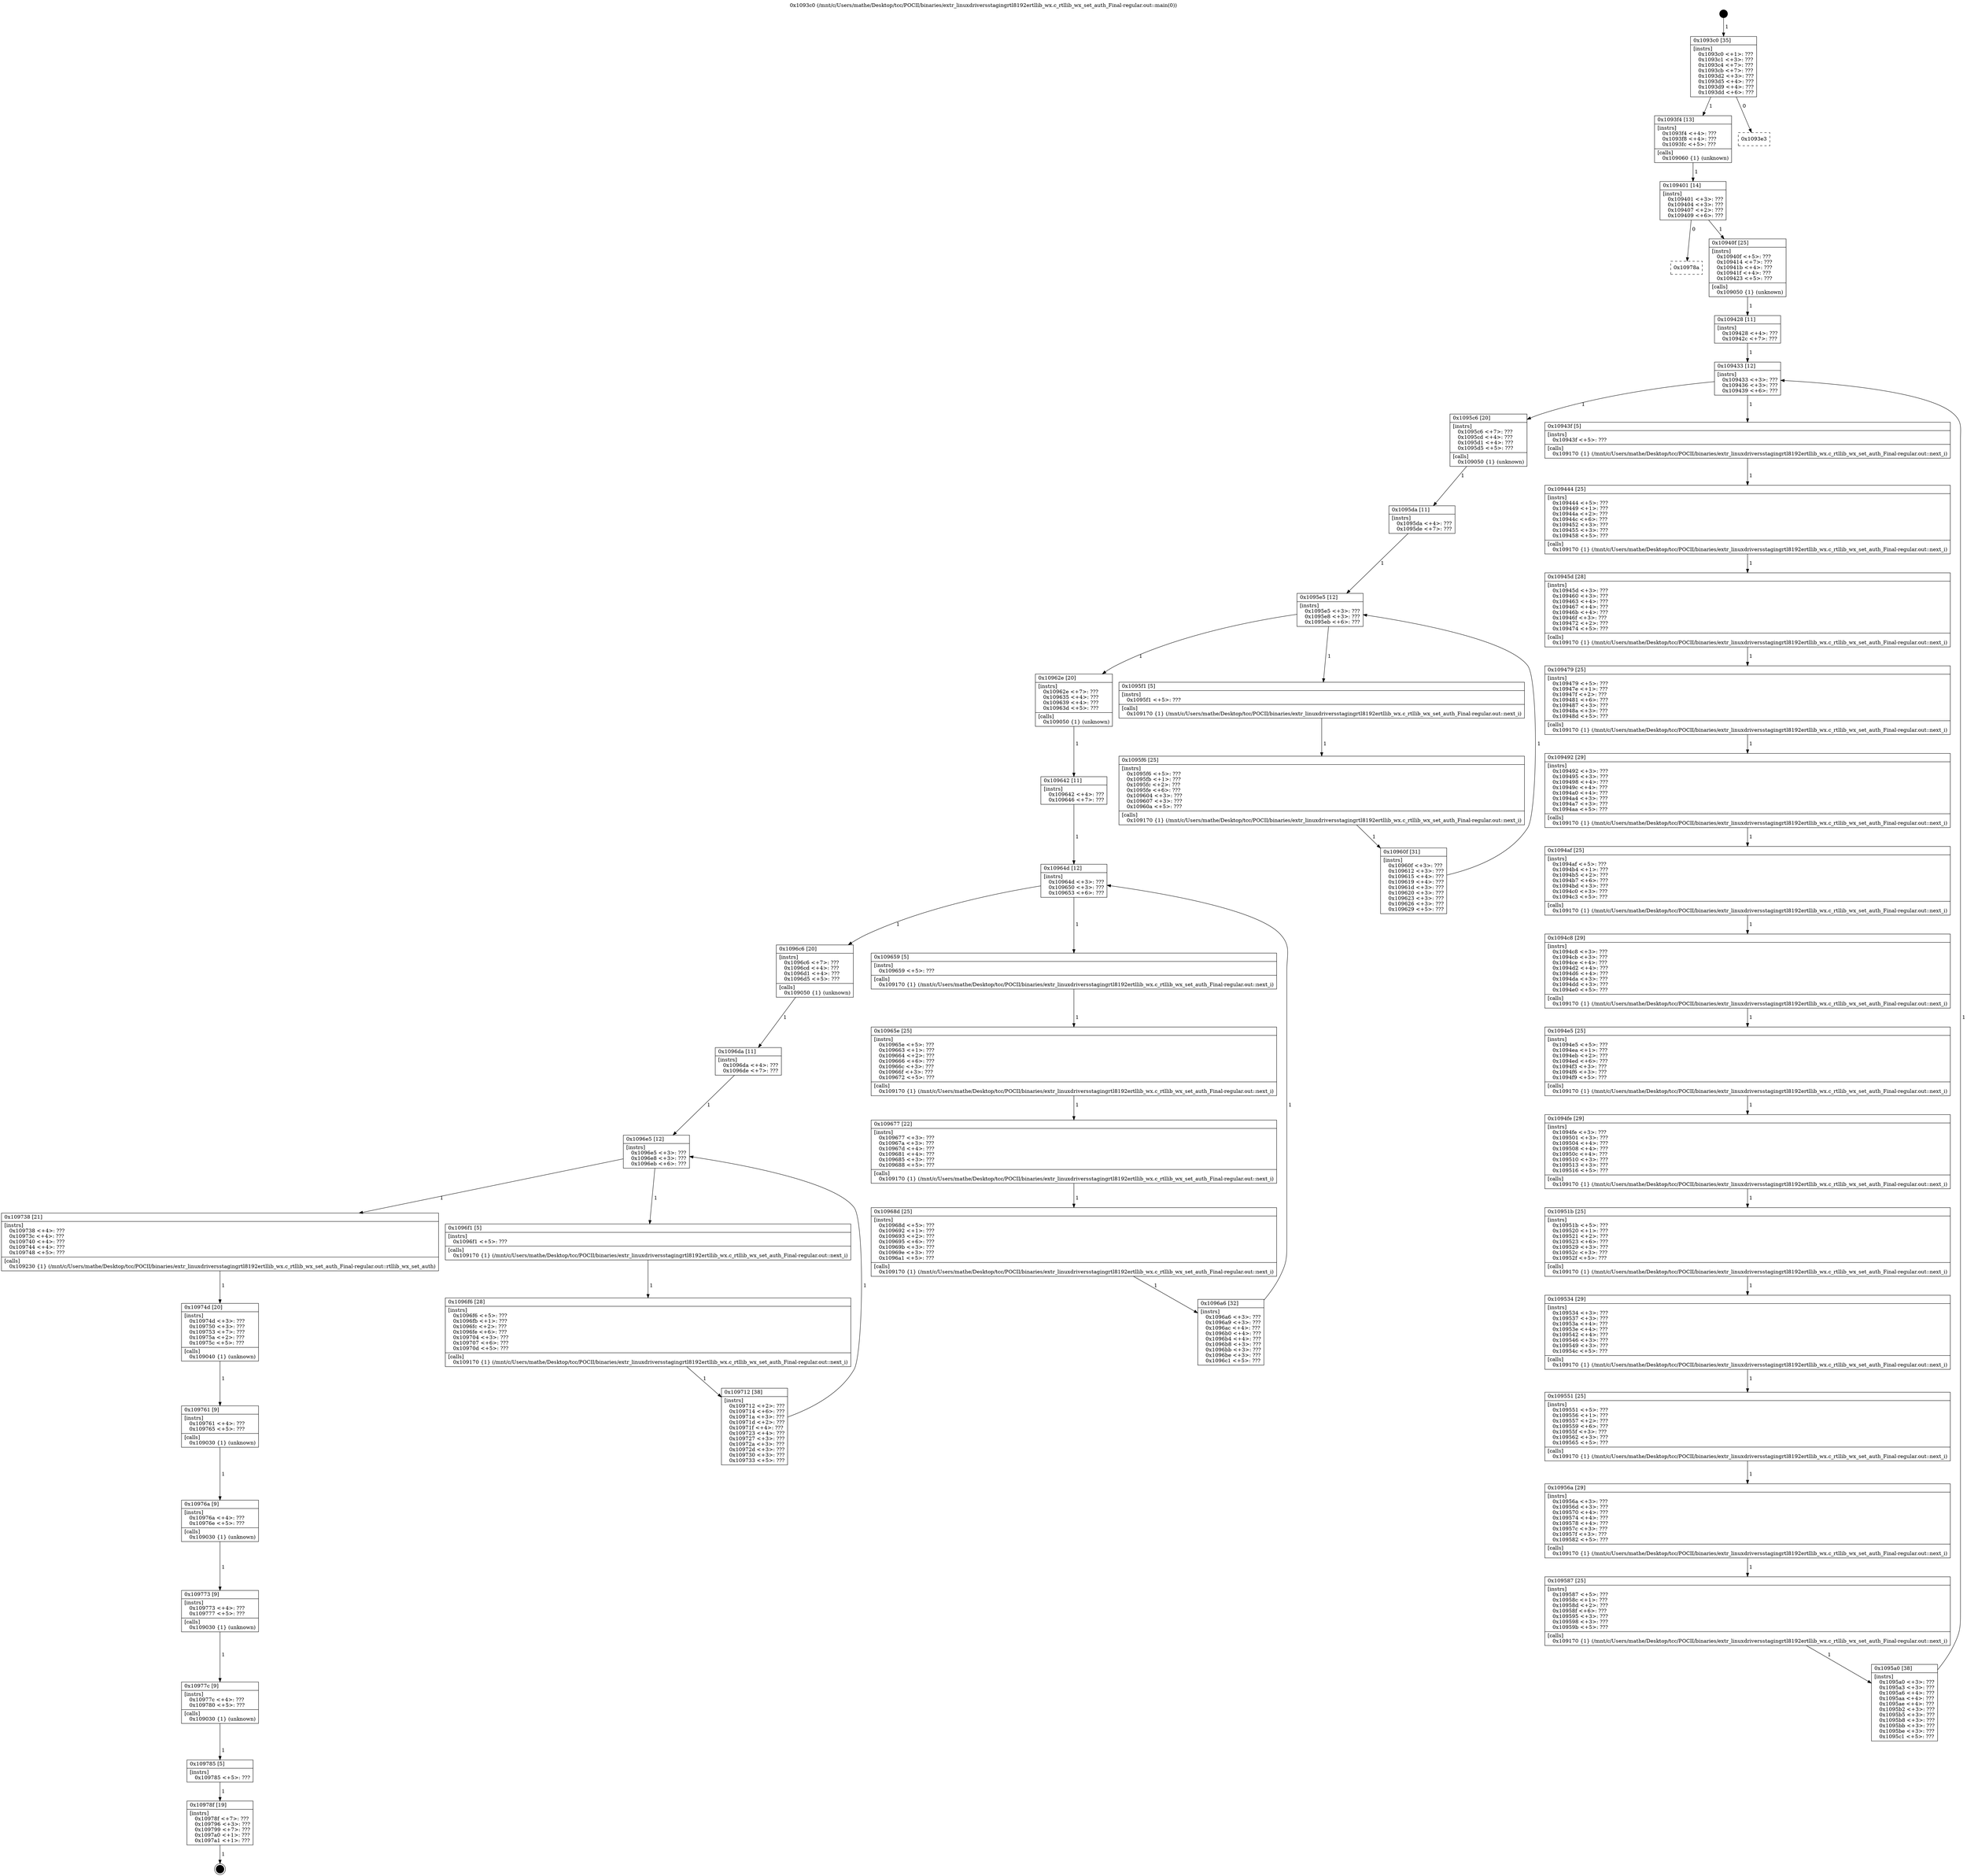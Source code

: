 digraph "0x1093c0" {
  label = "0x1093c0 (/mnt/c/Users/mathe/Desktop/tcc/POCII/binaries/extr_linuxdriversstagingrtl8192ertllib_wx.c_rtllib_wx_set_auth_Final-regular.out::main(0))"
  labelloc = "t"
  node[shape=record]

  Entry [label="",width=0.3,height=0.3,shape=circle,fillcolor=black,style=filled]
  "0x1093c0" [label="{
     0x1093c0 [35]\l
     | [instrs]\l
     &nbsp;&nbsp;0x1093c0 \<+1\>: ???\l
     &nbsp;&nbsp;0x1093c1 \<+3\>: ???\l
     &nbsp;&nbsp;0x1093c4 \<+7\>: ???\l
     &nbsp;&nbsp;0x1093cb \<+7\>: ???\l
     &nbsp;&nbsp;0x1093d2 \<+3\>: ???\l
     &nbsp;&nbsp;0x1093d5 \<+4\>: ???\l
     &nbsp;&nbsp;0x1093d9 \<+4\>: ???\l
     &nbsp;&nbsp;0x1093dd \<+6\>: ???\l
  }"]
  "0x1093f4" [label="{
     0x1093f4 [13]\l
     | [instrs]\l
     &nbsp;&nbsp;0x1093f4 \<+4\>: ???\l
     &nbsp;&nbsp;0x1093f8 \<+4\>: ???\l
     &nbsp;&nbsp;0x1093fc \<+5\>: ???\l
     | [calls]\l
     &nbsp;&nbsp;0x109060 \{1\} (unknown)\l
  }"]
  "0x1093e3" [label="{
     0x1093e3\l
  }", style=dashed]
  "0x109401" [label="{
     0x109401 [14]\l
     | [instrs]\l
     &nbsp;&nbsp;0x109401 \<+3\>: ???\l
     &nbsp;&nbsp;0x109404 \<+3\>: ???\l
     &nbsp;&nbsp;0x109407 \<+2\>: ???\l
     &nbsp;&nbsp;0x109409 \<+6\>: ???\l
  }"]
  "0x10978a" [label="{
     0x10978a\l
  }", style=dashed]
  "0x10940f" [label="{
     0x10940f [25]\l
     | [instrs]\l
     &nbsp;&nbsp;0x10940f \<+5\>: ???\l
     &nbsp;&nbsp;0x109414 \<+7\>: ???\l
     &nbsp;&nbsp;0x10941b \<+4\>: ???\l
     &nbsp;&nbsp;0x10941f \<+4\>: ???\l
     &nbsp;&nbsp;0x109423 \<+5\>: ???\l
     | [calls]\l
     &nbsp;&nbsp;0x109050 \{1\} (unknown)\l
  }"]
  Exit [label="",width=0.3,height=0.3,shape=circle,fillcolor=black,style=filled,peripheries=2]
  "0x109433" [label="{
     0x109433 [12]\l
     | [instrs]\l
     &nbsp;&nbsp;0x109433 \<+3\>: ???\l
     &nbsp;&nbsp;0x109436 \<+3\>: ???\l
     &nbsp;&nbsp;0x109439 \<+6\>: ???\l
  }"]
  "0x1095c6" [label="{
     0x1095c6 [20]\l
     | [instrs]\l
     &nbsp;&nbsp;0x1095c6 \<+7\>: ???\l
     &nbsp;&nbsp;0x1095cd \<+4\>: ???\l
     &nbsp;&nbsp;0x1095d1 \<+4\>: ???\l
     &nbsp;&nbsp;0x1095d5 \<+5\>: ???\l
     | [calls]\l
     &nbsp;&nbsp;0x109050 \{1\} (unknown)\l
  }"]
  "0x10943f" [label="{
     0x10943f [5]\l
     | [instrs]\l
     &nbsp;&nbsp;0x10943f \<+5\>: ???\l
     | [calls]\l
     &nbsp;&nbsp;0x109170 \{1\} (/mnt/c/Users/mathe/Desktop/tcc/POCII/binaries/extr_linuxdriversstagingrtl8192ertllib_wx.c_rtllib_wx_set_auth_Final-regular.out::next_i)\l
  }"]
  "0x109444" [label="{
     0x109444 [25]\l
     | [instrs]\l
     &nbsp;&nbsp;0x109444 \<+5\>: ???\l
     &nbsp;&nbsp;0x109449 \<+1\>: ???\l
     &nbsp;&nbsp;0x10944a \<+2\>: ???\l
     &nbsp;&nbsp;0x10944c \<+6\>: ???\l
     &nbsp;&nbsp;0x109452 \<+3\>: ???\l
     &nbsp;&nbsp;0x109455 \<+3\>: ???\l
     &nbsp;&nbsp;0x109458 \<+5\>: ???\l
     | [calls]\l
     &nbsp;&nbsp;0x109170 \{1\} (/mnt/c/Users/mathe/Desktop/tcc/POCII/binaries/extr_linuxdriversstagingrtl8192ertllib_wx.c_rtllib_wx_set_auth_Final-regular.out::next_i)\l
  }"]
  "0x10945d" [label="{
     0x10945d [28]\l
     | [instrs]\l
     &nbsp;&nbsp;0x10945d \<+3\>: ???\l
     &nbsp;&nbsp;0x109460 \<+3\>: ???\l
     &nbsp;&nbsp;0x109463 \<+4\>: ???\l
     &nbsp;&nbsp;0x109467 \<+4\>: ???\l
     &nbsp;&nbsp;0x10946b \<+4\>: ???\l
     &nbsp;&nbsp;0x10946f \<+3\>: ???\l
     &nbsp;&nbsp;0x109472 \<+2\>: ???\l
     &nbsp;&nbsp;0x109474 \<+5\>: ???\l
     | [calls]\l
     &nbsp;&nbsp;0x109170 \{1\} (/mnt/c/Users/mathe/Desktop/tcc/POCII/binaries/extr_linuxdriversstagingrtl8192ertllib_wx.c_rtllib_wx_set_auth_Final-regular.out::next_i)\l
  }"]
  "0x109479" [label="{
     0x109479 [25]\l
     | [instrs]\l
     &nbsp;&nbsp;0x109479 \<+5\>: ???\l
     &nbsp;&nbsp;0x10947e \<+1\>: ???\l
     &nbsp;&nbsp;0x10947f \<+2\>: ???\l
     &nbsp;&nbsp;0x109481 \<+6\>: ???\l
     &nbsp;&nbsp;0x109487 \<+3\>: ???\l
     &nbsp;&nbsp;0x10948a \<+3\>: ???\l
     &nbsp;&nbsp;0x10948d \<+5\>: ???\l
     | [calls]\l
     &nbsp;&nbsp;0x109170 \{1\} (/mnt/c/Users/mathe/Desktop/tcc/POCII/binaries/extr_linuxdriversstagingrtl8192ertllib_wx.c_rtllib_wx_set_auth_Final-regular.out::next_i)\l
  }"]
  "0x109492" [label="{
     0x109492 [29]\l
     | [instrs]\l
     &nbsp;&nbsp;0x109492 \<+3\>: ???\l
     &nbsp;&nbsp;0x109495 \<+3\>: ???\l
     &nbsp;&nbsp;0x109498 \<+4\>: ???\l
     &nbsp;&nbsp;0x10949c \<+4\>: ???\l
     &nbsp;&nbsp;0x1094a0 \<+4\>: ???\l
     &nbsp;&nbsp;0x1094a4 \<+3\>: ???\l
     &nbsp;&nbsp;0x1094a7 \<+3\>: ???\l
     &nbsp;&nbsp;0x1094aa \<+5\>: ???\l
     | [calls]\l
     &nbsp;&nbsp;0x109170 \{1\} (/mnt/c/Users/mathe/Desktop/tcc/POCII/binaries/extr_linuxdriversstagingrtl8192ertllib_wx.c_rtllib_wx_set_auth_Final-regular.out::next_i)\l
  }"]
  "0x1094af" [label="{
     0x1094af [25]\l
     | [instrs]\l
     &nbsp;&nbsp;0x1094af \<+5\>: ???\l
     &nbsp;&nbsp;0x1094b4 \<+1\>: ???\l
     &nbsp;&nbsp;0x1094b5 \<+2\>: ???\l
     &nbsp;&nbsp;0x1094b7 \<+6\>: ???\l
     &nbsp;&nbsp;0x1094bd \<+3\>: ???\l
     &nbsp;&nbsp;0x1094c0 \<+3\>: ???\l
     &nbsp;&nbsp;0x1094c3 \<+5\>: ???\l
     | [calls]\l
     &nbsp;&nbsp;0x109170 \{1\} (/mnt/c/Users/mathe/Desktop/tcc/POCII/binaries/extr_linuxdriversstagingrtl8192ertllib_wx.c_rtllib_wx_set_auth_Final-regular.out::next_i)\l
  }"]
  "0x1094c8" [label="{
     0x1094c8 [29]\l
     | [instrs]\l
     &nbsp;&nbsp;0x1094c8 \<+3\>: ???\l
     &nbsp;&nbsp;0x1094cb \<+3\>: ???\l
     &nbsp;&nbsp;0x1094ce \<+4\>: ???\l
     &nbsp;&nbsp;0x1094d2 \<+4\>: ???\l
     &nbsp;&nbsp;0x1094d6 \<+4\>: ???\l
     &nbsp;&nbsp;0x1094da \<+3\>: ???\l
     &nbsp;&nbsp;0x1094dd \<+3\>: ???\l
     &nbsp;&nbsp;0x1094e0 \<+5\>: ???\l
     | [calls]\l
     &nbsp;&nbsp;0x109170 \{1\} (/mnt/c/Users/mathe/Desktop/tcc/POCII/binaries/extr_linuxdriversstagingrtl8192ertllib_wx.c_rtllib_wx_set_auth_Final-regular.out::next_i)\l
  }"]
  "0x1094e5" [label="{
     0x1094e5 [25]\l
     | [instrs]\l
     &nbsp;&nbsp;0x1094e5 \<+5\>: ???\l
     &nbsp;&nbsp;0x1094ea \<+1\>: ???\l
     &nbsp;&nbsp;0x1094eb \<+2\>: ???\l
     &nbsp;&nbsp;0x1094ed \<+6\>: ???\l
     &nbsp;&nbsp;0x1094f3 \<+3\>: ???\l
     &nbsp;&nbsp;0x1094f6 \<+3\>: ???\l
     &nbsp;&nbsp;0x1094f9 \<+5\>: ???\l
     | [calls]\l
     &nbsp;&nbsp;0x109170 \{1\} (/mnt/c/Users/mathe/Desktop/tcc/POCII/binaries/extr_linuxdriversstagingrtl8192ertllib_wx.c_rtllib_wx_set_auth_Final-regular.out::next_i)\l
  }"]
  "0x1094fe" [label="{
     0x1094fe [29]\l
     | [instrs]\l
     &nbsp;&nbsp;0x1094fe \<+3\>: ???\l
     &nbsp;&nbsp;0x109501 \<+3\>: ???\l
     &nbsp;&nbsp;0x109504 \<+4\>: ???\l
     &nbsp;&nbsp;0x109508 \<+4\>: ???\l
     &nbsp;&nbsp;0x10950c \<+4\>: ???\l
     &nbsp;&nbsp;0x109510 \<+3\>: ???\l
     &nbsp;&nbsp;0x109513 \<+3\>: ???\l
     &nbsp;&nbsp;0x109516 \<+5\>: ???\l
     | [calls]\l
     &nbsp;&nbsp;0x109170 \{1\} (/mnt/c/Users/mathe/Desktop/tcc/POCII/binaries/extr_linuxdriversstagingrtl8192ertllib_wx.c_rtllib_wx_set_auth_Final-regular.out::next_i)\l
  }"]
  "0x10951b" [label="{
     0x10951b [25]\l
     | [instrs]\l
     &nbsp;&nbsp;0x10951b \<+5\>: ???\l
     &nbsp;&nbsp;0x109520 \<+1\>: ???\l
     &nbsp;&nbsp;0x109521 \<+2\>: ???\l
     &nbsp;&nbsp;0x109523 \<+6\>: ???\l
     &nbsp;&nbsp;0x109529 \<+3\>: ???\l
     &nbsp;&nbsp;0x10952c \<+3\>: ???\l
     &nbsp;&nbsp;0x10952f \<+5\>: ???\l
     | [calls]\l
     &nbsp;&nbsp;0x109170 \{1\} (/mnt/c/Users/mathe/Desktop/tcc/POCII/binaries/extr_linuxdriversstagingrtl8192ertllib_wx.c_rtllib_wx_set_auth_Final-regular.out::next_i)\l
  }"]
  "0x109534" [label="{
     0x109534 [29]\l
     | [instrs]\l
     &nbsp;&nbsp;0x109534 \<+3\>: ???\l
     &nbsp;&nbsp;0x109537 \<+3\>: ???\l
     &nbsp;&nbsp;0x10953a \<+4\>: ???\l
     &nbsp;&nbsp;0x10953e \<+4\>: ???\l
     &nbsp;&nbsp;0x109542 \<+4\>: ???\l
     &nbsp;&nbsp;0x109546 \<+3\>: ???\l
     &nbsp;&nbsp;0x109549 \<+3\>: ???\l
     &nbsp;&nbsp;0x10954c \<+5\>: ???\l
     | [calls]\l
     &nbsp;&nbsp;0x109170 \{1\} (/mnt/c/Users/mathe/Desktop/tcc/POCII/binaries/extr_linuxdriversstagingrtl8192ertllib_wx.c_rtllib_wx_set_auth_Final-regular.out::next_i)\l
  }"]
  "0x109551" [label="{
     0x109551 [25]\l
     | [instrs]\l
     &nbsp;&nbsp;0x109551 \<+5\>: ???\l
     &nbsp;&nbsp;0x109556 \<+1\>: ???\l
     &nbsp;&nbsp;0x109557 \<+2\>: ???\l
     &nbsp;&nbsp;0x109559 \<+6\>: ???\l
     &nbsp;&nbsp;0x10955f \<+3\>: ???\l
     &nbsp;&nbsp;0x109562 \<+3\>: ???\l
     &nbsp;&nbsp;0x109565 \<+5\>: ???\l
     | [calls]\l
     &nbsp;&nbsp;0x109170 \{1\} (/mnt/c/Users/mathe/Desktop/tcc/POCII/binaries/extr_linuxdriversstagingrtl8192ertllib_wx.c_rtllib_wx_set_auth_Final-regular.out::next_i)\l
  }"]
  "0x10956a" [label="{
     0x10956a [29]\l
     | [instrs]\l
     &nbsp;&nbsp;0x10956a \<+3\>: ???\l
     &nbsp;&nbsp;0x10956d \<+3\>: ???\l
     &nbsp;&nbsp;0x109570 \<+4\>: ???\l
     &nbsp;&nbsp;0x109574 \<+4\>: ???\l
     &nbsp;&nbsp;0x109578 \<+4\>: ???\l
     &nbsp;&nbsp;0x10957c \<+3\>: ???\l
     &nbsp;&nbsp;0x10957f \<+3\>: ???\l
     &nbsp;&nbsp;0x109582 \<+5\>: ???\l
     | [calls]\l
     &nbsp;&nbsp;0x109170 \{1\} (/mnt/c/Users/mathe/Desktop/tcc/POCII/binaries/extr_linuxdriversstagingrtl8192ertllib_wx.c_rtllib_wx_set_auth_Final-regular.out::next_i)\l
  }"]
  "0x109587" [label="{
     0x109587 [25]\l
     | [instrs]\l
     &nbsp;&nbsp;0x109587 \<+5\>: ???\l
     &nbsp;&nbsp;0x10958c \<+1\>: ???\l
     &nbsp;&nbsp;0x10958d \<+2\>: ???\l
     &nbsp;&nbsp;0x10958f \<+6\>: ???\l
     &nbsp;&nbsp;0x109595 \<+3\>: ???\l
     &nbsp;&nbsp;0x109598 \<+3\>: ???\l
     &nbsp;&nbsp;0x10959b \<+5\>: ???\l
     | [calls]\l
     &nbsp;&nbsp;0x109170 \{1\} (/mnt/c/Users/mathe/Desktop/tcc/POCII/binaries/extr_linuxdriversstagingrtl8192ertllib_wx.c_rtllib_wx_set_auth_Final-regular.out::next_i)\l
  }"]
  "0x1095a0" [label="{
     0x1095a0 [38]\l
     | [instrs]\l
     &nbsp;&nbsp;0x1095a0 \<+3\>: ???\l
     &nbsp;&nbsp;0x1095a3 \<+3\>: ???\l
     &nbsp;&nbsp;0x1095a6 \<+4\>: ???\l
     &nbsp;&nbsp;0x1095aa \<+4\>: ???\l
     &nbsp;&nbsp;0x1095ae \<+4\>: ???\l
     &nbsp;&nbsp;0x1095b2 \<+3\>: ???\l
     &nbsp;&nbsp;0x1095b5 \<+3\>: ???\l
     &nbsp;&nbsp;0x1095b8 \<+3\>: ???\l
     &nbsp;&nbsp;0x1095bb \<+3\>: ???\l
     &nbsp;&nbsp;0x1095be \<+3\>: ???\l
     &nbsp;&nbsp;0x1095c1 \<+5\>: ???\l
  }"]
  "0x109428" [label="{
     0x109428 [11]\l
     | [instrs]\l
     &nbsp;&nbsp;0x109428 \<+4\>: ???\l
     &nbsp;&nbsp;0x10942c \<+7\>: ???\l
  }"]
  "0x1095e5" [label="{
     0x1095e5 [12]\l
     | [instrs]\l
     &nbsp;&nbsp;0x1095e5 \<+3\>: ???\l
     &nbsp;&nbsp;0x1095e8 \<+3\>: ???\l
     &nbsp;&nbsp;0x1095eb \<+6\>: ???\l
  }"]
  "0x10962e" [label="{
     0x10962e [20]\l
     | [instrs]\l
     &nbsp;&nbsp;0x10962e \<+7\>: ???\l
     &nbsp;&nbsp;0x109635 \<+4\>: ???\l
     &nbsp;&nbsp;0x109639 \<+4\>: ???\l
     &nbsp;&nbsp;0x10963d \<+5\>: ???\l
     | [calls]\l
     &nbsp;&nbsp;0x109050 \{1\} (unknown)\l
  }"]
  "0x1095f1" [label="{
     0x1095f1 [5]\l
     | [instrs]\l
     &nbsp;&nbsp;0x1095f1 \<+5\>: ???\l
     | [calls]\l
     &nbsp;&nbsp;0x109170 \{1\} (/mnt/c/Users/mathe/Desktop/tcc/POCII/binaries/extr_linuxdriversstagingrtl8192ertllib_wx.c_rtllib_wx_set_auth_Final-regular.out::next_i)\l
  }"]
  "0x1095f6" [label="{
     0x1095f6 [25]\l
     | [instrs]\l
     &nbsp;&nbsp;0x1095f6 \<+5\>: ???\l
     &nbsp;&nbsp;0x1095fb \<+1\>: ???\l
     &nbsp;&nbsp;0x1095fc \<+2\>: ???\l
     &nbsp;&nbsp;0x1095fe \<+6\>: ???\l
     &nbsp;&nbsp;0x109604 \<+3\>: ???\l
     &nbsp;&nbsp;0x109607 \<+3\>: ???\l
     &nbsp;&nbsp;0x10960a \<+5\>: ???\l
     | [calls]\l
     &nbsp;&nbsp;0x109170 \{1\} (/mnt/c/Users/mathe/Desktop/tcc/POCII/binaries/extr_linuxdriversstagingrtl8192ertllib_wx.c_rtllib_wx_set_auth_Final-regular.out::next_i)\l
  }"]
  "0x10960f" [label="{
     0x10960f [31]\l
     | [instrs]\l
     &nbsp;&nbsp;0x10960f \<+3\>: ???\l
     &nbsp;&nbsp;0x109612 \<+3\>: ???\l
     &nbsp;&nbsp;0x109615 \<+4\>: ???\l
     &nbsp;&nbsp;0x109619 \<+4\>: ???\l
     &nbsp;&nbsp;0x10961d \<+3\>: ???\l
     &nbsp;&nbsp;0x109620 \<+3\>: ???\l
     &nbsp;&nbsp;0x109623 \<+3\>: ???\l
     &nbsp;&nbsp;0x109626 \<+3\>: ???\l
     &nbsp;&nbsp;0x109629 \<+5\>: ???\l
  }"]
  "0x1095da" [label="{
     0x1095da [11]\l
     | [instrs]\l
     &nbsp;&nbsp;0x1095da \<+4\>: ???\l
     &nbsp;&nbsp;0x1095de \<+7\>: ???\l
  }"]
  "0x10964d" [label="{
     0x10964d [12]\l
     | [instrs]\l
     &nbsp;&nbsp;0x10964d \<+3\>: ???\l
     &nbsp;&nbsp;0x109650 \<+3\>: ???\l
     &nbsp;&nbsp;0x109653 \<+6\>: ???\l
  }"]
  "0x1096c6" [label="{
     0x1096c6 [20]\l
     | [instrs]\l
     &nbsp;&nbsp;0x1096c6 \<+7\>: ???\l
     &nbsp;&nbsp;0x1096cd \<+4\>: ???\l
     &nbsp;&nbsp;0x1096d1 \<+4\>: ???\l
     &nbsp;&nbsp;0x1096d5 \<+5\>: ???\l
     | [calls]\l
     &nbsp;&nbsp;0x109050 \{1\} (unknown)\l
  }"]
  "0x109659" [label="{
     0x109659 [5]\l
     | [instrs]\l
     &nbsp;&nbsp;0x109659 \<+5\>: ???\l
     | [calls]\l
     &nbsp;&nbsp;0x109170 \{1\} (/mnt/c/Users/mathe/Desktop/tcc/POCII/binaries/extr_linuxdriversstagingrtl8192ertllib_wx.c_rtllib_wx_set_auth_Final-regular.out::next_i)\l
  }"]
  "0x10965e" [label="{
     0x10965e [25]\l
     | [instrs]\l
     &nbsp;&nbsp;0x10965e \<+5\>: ???\l
     &nbsp;&nbsp;0x109663 \<+1\>: ???\l
     &nbsp;&nbsp;0x109664 \<+2\>: ???\l
     &nbsp;&nbsp;0x109666 \<+6\>: ???\l
     &nbsp;&nbsp;0x10966c \<+3\>: ???\l
     &nbsp;&nbsp;0x10966f \<+3\>: ???\l
     &nbsp;&nbsp;0x109672 \<+5\>: ???\l
     | [calls]\l
     &nbsp;&nbsp;0x109170 \{1\} (/mnt/c/Users/mathe/Desktop/tcc/POCII/binaries/extr_linuxdriversstagingrtl8192ertllib_wx.c_rtllib_wx_set_auth_Final-regular.out::next_i)\l
  }"]
  "0x109677" [label="{
     0x109677 [22]\l
     | [instrs]\l
     &nbsp;&nbsp;0x109677 \<+3\>: ???\l
     &nbsp;&nbsp;0x10967a \<+3\>: ???\l
     &nbsp;&nbsp;0x10967d \<+4\>: ???\l
     &nbsp;&nbsp;0x109681 \<+4\>: ???\l
     &nbsp;&nbsp;0x109685 \<+3\>: ???\l
     &nbsp;&nbsp;0x109688 \<+5\>: ???\l
     | [calls]\l
     &nbsp;&nbsp;0x109170 \{1\} (/mnt/c/Users/mathe/Desktop/tcc/POCII/binaries/extr_linuxdriversstagingrtl8192ertllib_wx.c_rtllib_wx_set_auth_Final-regular.out::next_i)\l
  }"]
  "0x10968d" [label="{
     0x10968d [25]\l
     | [instrs]\l
     &nbsp;&nbsp;0x10968d \<+5\>: ???\l
     &nbsp;&nbsp;0x109692 \<+1\>: ???\l
     &nbsp;&nbsp;0x109693 \<+2\>: ???\l
     &nbsp;&nbsp;0x109695 \<+6\>: ???\l
     &nbsp;&nbsp;0x10969b \<+3\>: ???\l
     &nbsp;&nbsp;0x10969e \<+3\>: ???\l
     &nbsp;&nbsp;0x1096a1 \<+5\>: ???\l
     | [calls]\l
     &nbsp;&nbsp;0x109170 \{1\} (/mnt/c/Users/mathe/Desktop/tcc/POCII/binaries/extr_linuxdriversstagingrtl8192ertllib_wx.c_rtllib_wx_set_auth_Final-regular.out::next_i)\l
  }"]
  "0x1096a6" [label="{
     0x1096a6 [32]\l
     | [instrs]\l
     &nbsp;&nbsp;0x1096a6 \<+3\>: ???\l
     &nbsp;&nbsp;0x1096a9 \<+3\>: ???\l
     &nbsp;&nbsp;0x1096ac \<+4\>: ???\l
     &nbsp;&nbsp;0x1096b0 \<+4\>: ???\l
     &nbsp;&nbsp;0x1096b4 \<+4\>: ???\l
     &nbsp;&nbsp;0x1096b8 \<+3\>: ???\l
     &nbsp;&nbsp;0x1096bb \<+3\>: ???\l
     &nbsp;&nbsp;0x1096be \<+3\>: ???\l
     &nbsp;&nbsp;0x1096c1 \<+5\>: ???\l
  }"]
  "0x109642" [label="{
     0x109642 [11]\l
     | [instrs]\l
     &nbsp;&nbsp;0x109642 \<+4\>: ???\l
     &nbsp;&nbsp;0x109646 \<+7\>: ???\l
  }"]
  "0x1096e5" [label="{
     0x1096e5 [12]\l
     | [instrs]\l
     &nbsp;&nbsp;0x1096e5 \<+3\>: ???\l
     &nbsp;&nbsp;0x1096e8 \<+3\>: ???\l
     &nbsp;&nbsp;0x1096eb \<+6\>: ???\l
  }"]
  "0x109738" [label="{
     0x109738 [21]\l
     | [instrs]\l
     &nbsp;&nbsp;0x109738 \<+4\>: ???\l
     &nbsp;&nbsp;0x10973c \<+4\>: ???\l
     &nbsp;&nbsp;0x109740 \<+4\>: ???\l
     &nbsp;&nbsp;0x109744 \<+4\>: ???\l
     &nbsp;&nbsp;0x109748 \<+5\>: ???\l
     | [calls]\l
     &nbsp;&nbsp;0x109230 \{1\} (/mnt/c/Users/mathe/Desktop/tcc/POCII/binaries/extr_linuxdriversstagingrtl8192ertllib_wx.c_rtllib_wx_set_auth_Final-regular.out::rtllib_wx_set_auth)\l
  }"]
  "0x1096f1" [label="{
     0x1096f1 [5]\l
     | [instrs]\l
     &nbsp;&nbsp;0x1096f1 \<+5\>: ???\l
     | [calls]\l
     &nbsp;&nbsp;0x109170 \{1\} (/mnt/c/Users/mathe/Desktop/tcc/POCII/binaries/extr_linuxdriversstagingrtl8192ertllib_wx.c_rtllib_wx_set_auth_Final-regular.out::next_i)\l
  }"]
  "0x1096f6" [label="{
     0x1096f6 [28]\l
     | [instrs]\l
     &nbsp;&nbsp;0x1096f6 \<+5\>: ???\l
     &nbsp;&nbsp;0x1096fb \<+1\>: ???\l
     &nbsp;&nbsp;0x1096fc \<+2\>: ???\l
     &nbsp;&nbsp;0x1096fe \<+6\>: ???\l
     &nbsp;&nbsp;0x109704 \<+3\>: ???\l
     &nbsp;&nbsp;0x109707 \<+6\>: ???\l
     &nbsp;&nbsp;0x10970d \<+5\>: ???\l
     | [calls]\l
     &nbsp;&nbsp;0x109170 \{1\} (/mnt/c/Users/mathe/Desktop/tcc/POCII/binaries/extr_linuxdriversstagingrtl8192ertllib_wx.c_rtllib_wx_set_auth_Final-regular.out::next_i)\l
  }"]
  "0x109712" [label="{
     0x109712 [38]\l
     | [instrs]\l
     &nbsp;&nbsp;0x109712 \<+2\>: ???\l
     &nbsp;&nbsp;0x109714 \<+6\>: ???\l
     &nbsp;&nbsp;0x10971a \<+3\>: ???\l
     &nbsp;&nbsp;0x10971d \<+2\>: ???\l
     &nbsp;&nbsp;0x10971f \<+4\>: ???\l
     &nbsp;&nbsp;0x109723 \<+4\>: ???\l
     &nbsp;&nbsp;0x109727 \<+3\>: ???\l
     &nbsp;&nbsp;0x10972a \<+3\>: ???\l
     &nbsp;&nbsp;0x10972d \<+3\>: ???\l
     &nbsp;&nbsp;0x109730 \<+3\>: ???\l
     &nbsp;&nbsp;0x109733 \<+5\>: ???\l
  }"]
  "0x1096da" [label="{
     0x1096da [11]\l
     | [instrs]\l
     &nbsp;&nbsp;0x1096da \<+4\>: ???\l
     &nbsp;&nbsp;0x1096de \<+7\>: ???\l
  }"]
  "0x10974d" [label="{
     0x10974d [20]\l
     | [instrs]\l
     &nbsp;&nbsp;0x10974d \<+3\>: ???\l
     &nbsp;&nbsp;0x109750 \<+3\>: ???\l
     &nbsp;&nbsp;0x109753 \<+7\>: ???\l
     &nbsp;&nbsp;0x10975a \<+2\>: ???\l
     &nbsp;&nbsp;0x10975c \<+5\>: ???\l
     | [calls]\l
     &nbsp;&nbsp;0x109040 \{1\} (unknown)\l
  }"]
  "0x109761" [label="{
     0x109761 [9]\l
     | [instrs]\l
     &nbsp;&nbsp;0x109761 \<+4\>: ???\l
     &nbsp;&nbsp;0x109765 \<+5\>: ???\l
     | [calls]\l
     &nbsp;&nbsp;0x109030 \{1\} (unknown)\l
  }"]
  "0x10976a" [label="{
     0x10976a [9]\l
     | [instrs]\l
     &nbsp;&nbsp;0x10976a \<+4\>: ???\l
     &nbsp;&nbsp;0x10976e \<+5\>: ???\l
     | [calls]\l
     &nbsp;&nbsp;0x109030 \{1\} (unknown)\l
  }"]
  "0x109773" [label="{
     0x109773 [9]\l
     | [instrs]\l
     &nbsp;&nbsp;0x109773 \<+4\>: ???\l
     &nbsp;&nbsp;0x109777 \<+5\>: ???\l
     | [calls]\l
     &nbsp;&nbsp;0x109030 \{1\} (unknown)\l
  }"]
  "0x10977c" [label="{
     0x10977c [9]\l
     | [instrs]\l
     &nbsp;&nbsp;0x10977c \<+4\>: ???\l
     &nbsp;&nbsp;0x109780 \<+5\>: ???\l
     | [calls]\l
     &nbsp;&nbsp;0x109030 \{1\} (unknown)\l
  }"]
  "0x109785" [label="{
     0x109785 [5]\l
     | [instrs]\l
     &nbsp;&nbsp;0x109785 \<+5\>: ???\l
  }"]
  "0x10978f" [label="{
     0x10978f [19]\l
     | [instrs]\l
     &nbsp;&nbsp;0x10978f \<+7\>: ???\l
     &nbsp;&nbsp;0x109796 \<+3\>: ???\l
     &nbsp;&nbsp;0x109799 \<+7\>: ???\l
     &nbsp;&nbsp;0x1097a0 \<+1\>: ???\l
     &nbsp;&nbsp;0x1097a1 \<+1\>: ???\l
  }"]
  Entry -> "0x1093c0" [label=" 1"]
  "0x1093c0" -> "0x1093f4" [label=" 1"]
  "0x1093c0" -> "0x1093e3" [label=" 0"]
  "0x1093f4" -> "0x109401" [label=" 1"]
  "0x109401" -> "0x10978a" [label=" 0"]
  "0x109401" -> "0x10940f" [label=" 1"]
  "0x10978f" -> Exit [label=" 1"]
  "0x10940f" -> "0x109428" [label=" 1"]
  "0x109433" -> "0x1095c6" [label=" 1"]
  "0x109433" -> "0x10943f" [label=" 1"]
  "0x10943f" -> "0x109444" [label=" 1"]
  "0x109444" -> "0x10945d" [label=" 1"]
  "0x10945d" -> "0x109479" [label=" 1"]
  "0x109479" -> "0x109492" [label=" 1"]
  "0x109492" -> "0x1094af" [label=" 1"]
  "0x1094af" -> "0x1094c8" [label=" 1"]
  "0x1094c8" -> "0x1094e5" [label=" 1"]
  "0x1094e5" -> "0x1094fe" [label=" 1"]
  "0x1094fe" -> "0x10951b" [label=" 1"]
  "0x10951b" -> "0x109534" [label=" 1"]
  "0x109534" -> "0x109551" [label=" 1"]
  "0x109551" -> "0x10956a" [label=" 1"]
  "0x10956a" -> "0x109587" [label=" 1"]
  "0x109587" -> "0x1095a0" [label=" 1"]
  "0x109428" -> "0x109433" [label=" 1"]
  "0x1095a0" -> "0x109433" [label=" 1"]
  "0x1095c6" -> "0x1095da" [label=" 1"]
  "0x1095e5" -> "0x10962e" [label=" 1"]
  "0x1095e5" -> "0x1095f1" [label=" 1"]
  "0x1095f1" -> "0x1095f6" [label=" 1"]
  "0x1095f6" -> "0x10960f" [label=" 1"]
  "0x1095da" -> "0x1095e5" [label=" 1"]
  "0x10960f" -> "0x1095e5" [label=" 1"]
  "0x10962e" -> "0x109642" [label=" 1"]
  "0x10964d" -> "0x1096c6" [label=" 1"]
  "0x10964d" -> "0x109659" [label=" 1"]
  "0x109659" -> "0x10965e" [label=" 1"]
  "0x10965e" -> "0x109677" [label=" 1"]
  "0x109677" -> "0x10968d" [label=" 1"]
  "0x10968d" -> "0x1096a6" [label=" 1"]
  "0x109642" -> "0x10964d" [label=" 1"]
  "0x1096a6" -> "0x10964d" [label=" 1"]
  "0x1096c6" -> "0x1096da" [label=" 1"]
  "0x1096e5" -> "0x109738" [label=" 1"]
  "0x1096e5" -> "0x1096f1" [label=" 1"]
  "0x1096f1" -> "0x1096f6" [label=" 1"]
  "0x1096f6" -> "0x109712" [label=" 1"]
  "0x1096da" -> "0x1096e5" [label=" 1"]
  "0x109712" -> "0x1096e5" [label=" 1"]
  "0x109738" -> "0x10974d" [label=" 1"]
  "0x10974d" -> "0x109761" [label=" 1"]
  "0x109761" -> "0x10976a" [label=" 1"]
  "0x10976a" -> "0x109773" [label=" 1"]
  "0x109773" -> "0x10977c" [label=" 1"]
  "0x10977c" -> "0x109785" [label=" 1"]
  "0x109785" -> "0x10978f" [label=" 1"]
}
